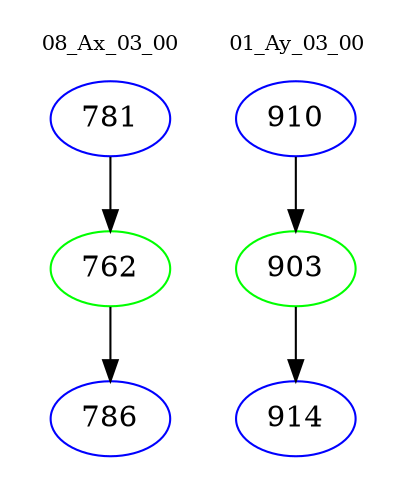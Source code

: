 digraph{
subgraph cluster_0 {
color = white
label = "08_Ax_03_00";
fontsize=10;
T0_781 [label="781", color="blue"]
T0_781 -> T0_762 [color="black"]
T0_762 [label="762", color="green"]
T0_762 -> T0_786 [color="black"]
T0_786 [label="786", color="blue"]
}
subgraph cluster_1 {
color = white
label = "01_Ay_03_00";
fontsize=10;
T1_910 [label="910", color="blue"]
T1_910 -> T1_903 [color="black"]
T1_903 [label="903", color="green"]
T1_903 -> T1_914 [color="black"]
T1_914 [label="914", color="blue"]
}
}
